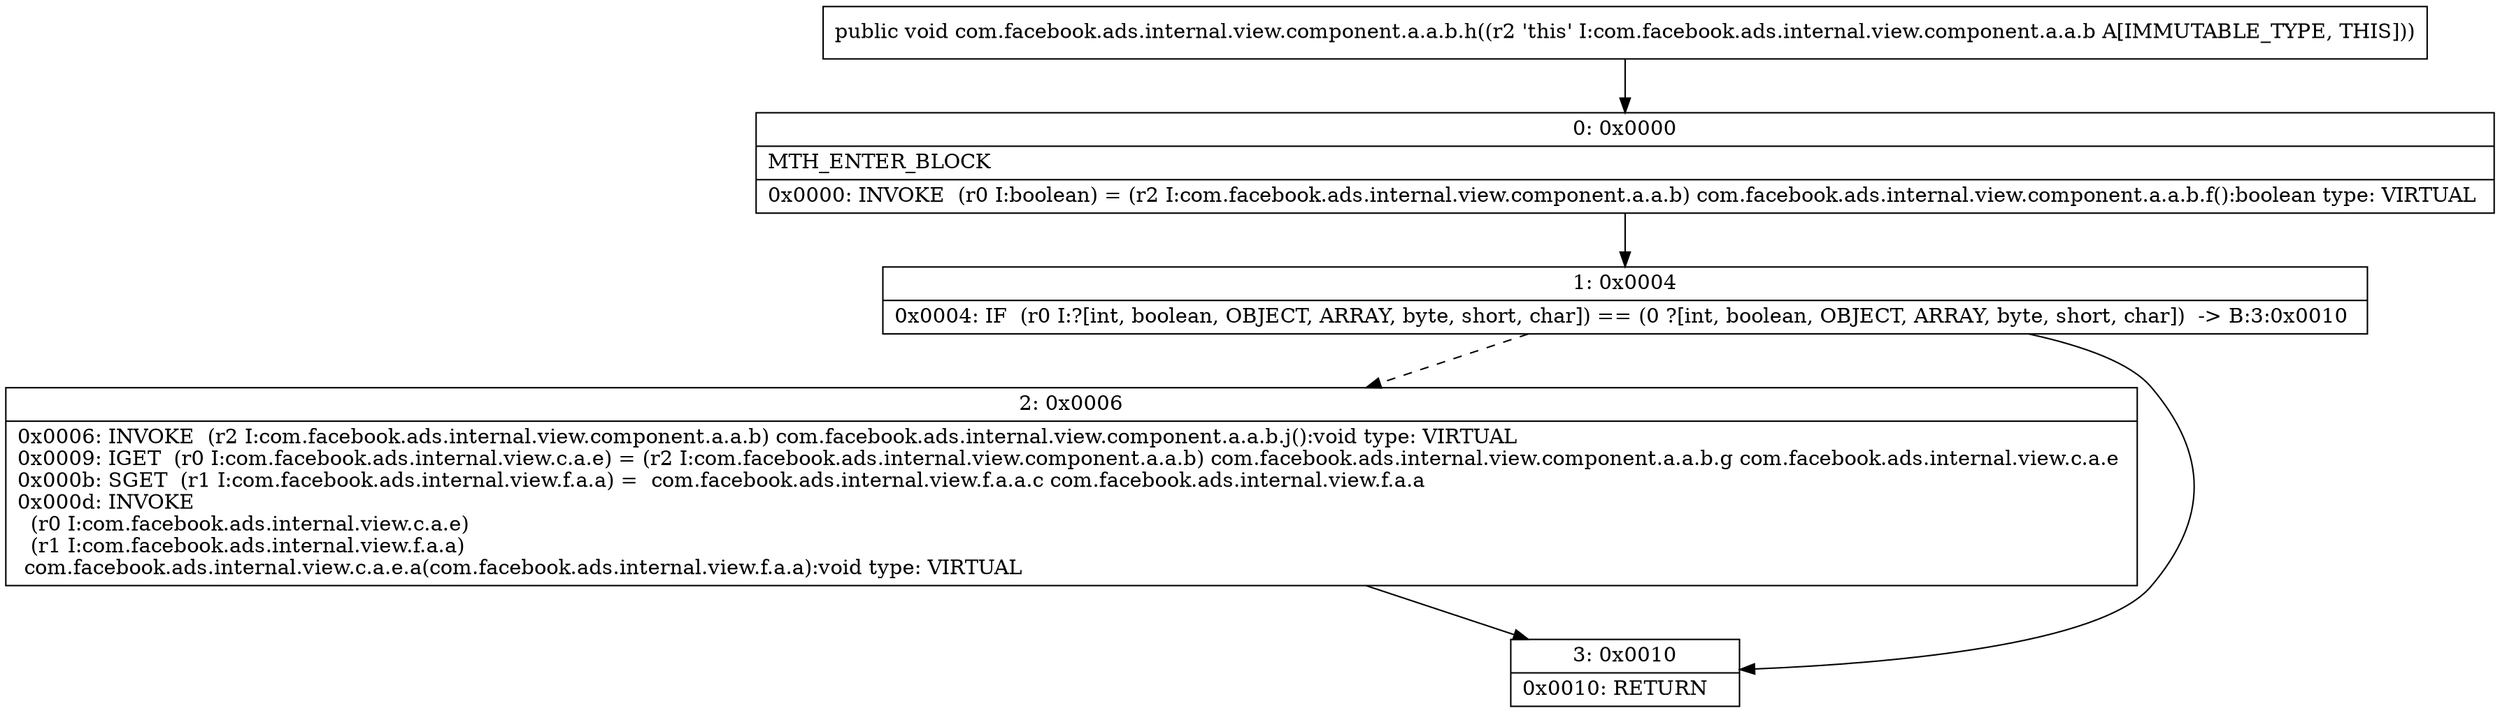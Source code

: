 digraph "CFG forcom.facebook.ads.internal.view.component.a.a.b.h()V" {
Node_0 [shape=record,label="{0\:\ 0x0000|MTH_ENTER_BLOCK\l|0x0000: INVOKE  (r0 I:boolean) = (r2 I:com.facebook.ads.internal.view.component.a.a.b) com.facebook.ads.internal.view.component.a.a.b.f():boolean type: VIRTUAL \l}"];
Node_1 [shape=record,label="{1\:\ 0x0004|0x0004: IF  (r0 I:?[int, boolean, OBJECT, ARRAY, byte, short, char]) == (0 ?[int, boolean, OBJECT, ARRAY, byte, short, char])  \-\> B:3:0x0010 \l}"];
Node_2 [shape=record,label="{2\:\ 0x0006|0x0006: INVOKE  (r2 I:com.facebook.ads.internal.view.component.a.a.b) com.facebook.ads.internal.view.component.a.a.b.j():void type: VIRTUAL \l0x0009: IGET  (r0 I:com.facebook.ads.internal.view.c.a.e) = (r2 I:com.facebook.ads.internal.view.component.a.a.b) com.facebook.ads.internal.view.component.a.a.b.g com.facebook.ads.internal.view.c.a.e \l0x000b: SGET  (r1 I:com.facebook.ads.internal.view.f.a.a) =  com.facebook.ads.internal.view.f.a.a.c com.facebook.ads.internal.view.f.a.a \l0x000d: INVOKE  \l  (r0 I:com.facebook.ads.internal.view.c.a.e)\l  (r1 I:com.facebook.ads.internal.view.f.a.a)\l com.facebook.ads.internal.view.c.a.e.a(com.facebook.ads.internal.view.f.a.a):void type: VIRTUAL \l}"];
Node_3 [shape=record,label="{3\:\ 0x0010|0x0010: RETURN   \l}"];
MethodNode[shape=record,label="{public void com.facebook.ads.internal.view.component.a.a.b.h((r2 'this' I:com.facebook.ads.internal.view.component.a.a.b A[IMMUTABLE_TYPE, THIS])) }"];
MethodNode -> Node_0;
Node_0 -> Node_1;
Node_1 -> Node_2[style=dashed];
Node_1 -> Node_3;
Node_2 -> Node_3;
}

